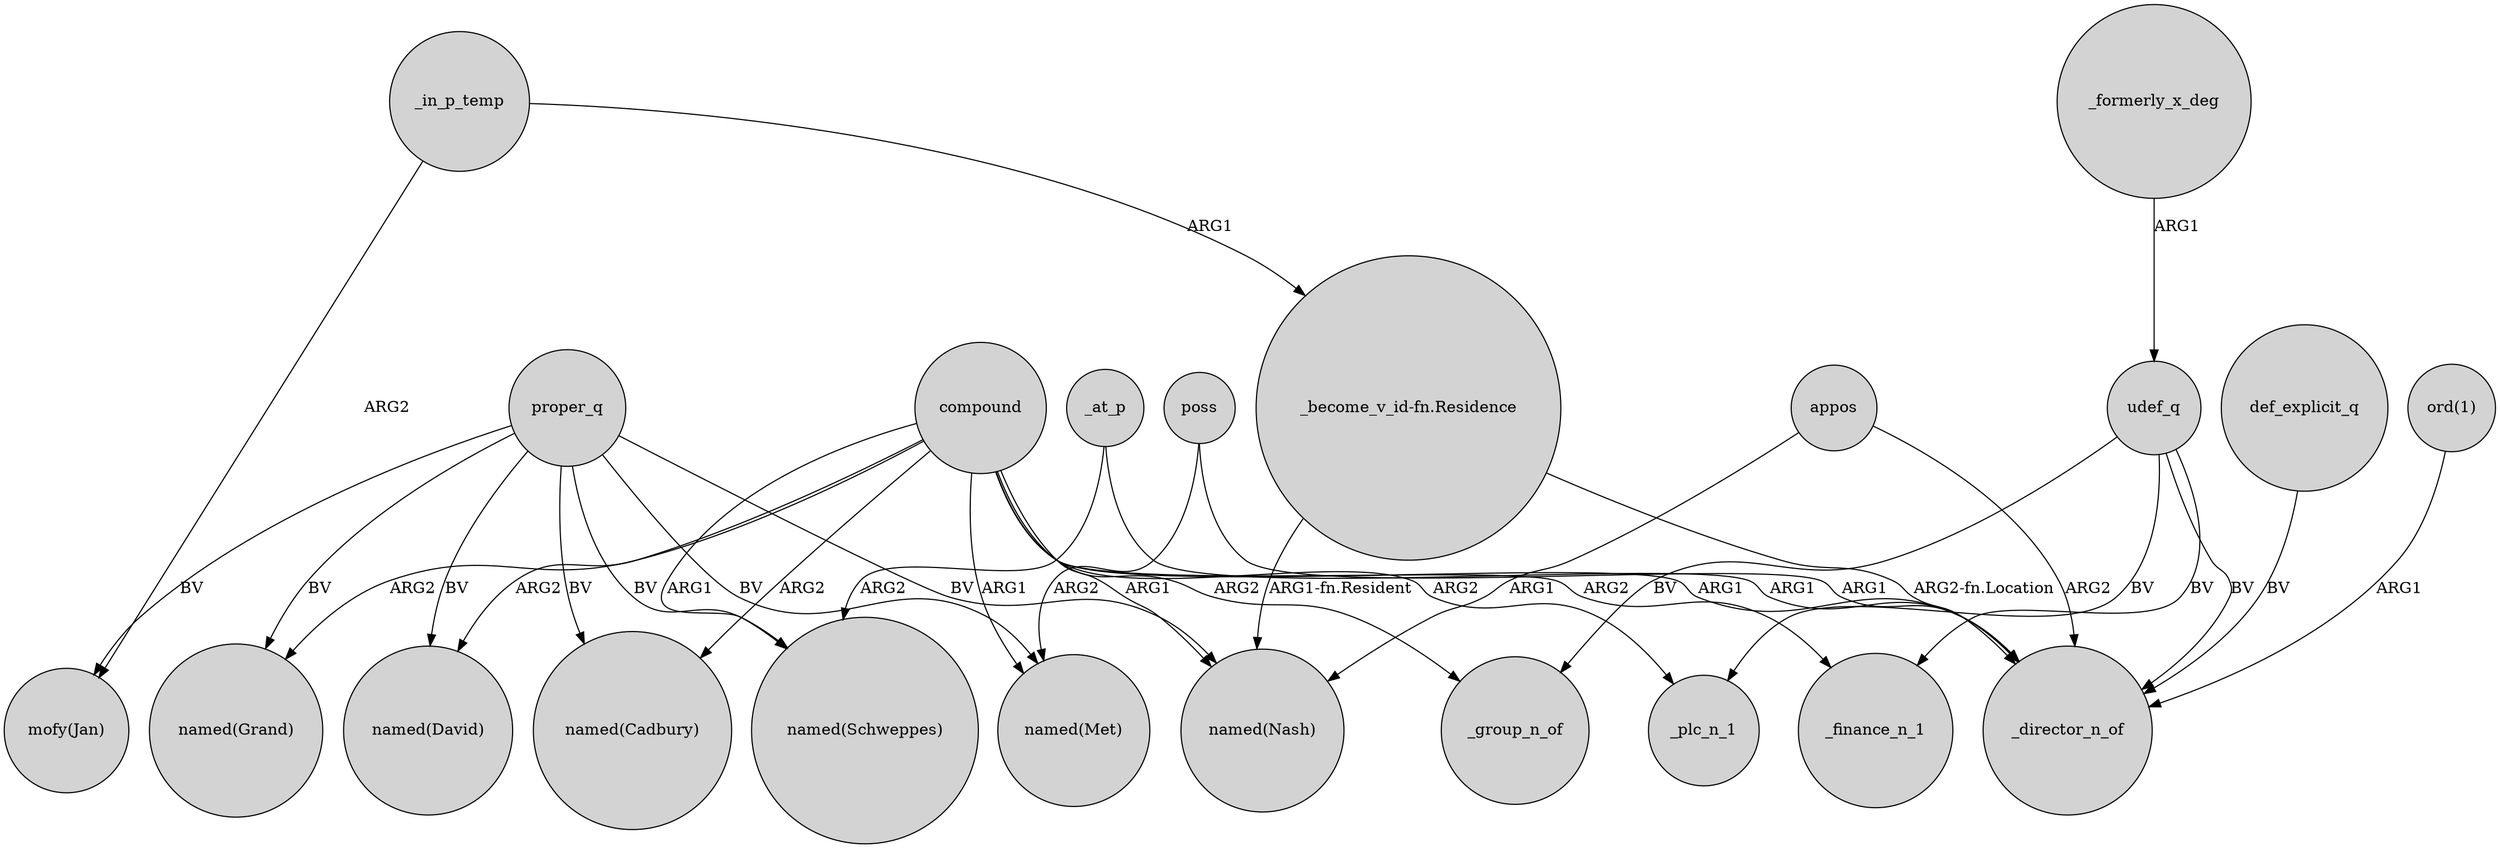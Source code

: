 digraph {
	node [shape=circle style=filled]
	udef_q -> _director_n_of [label=BV]
	"_become_v_id-fn.Residence" -> "named(Nash)" [label="ARG1-fn.Resident"]
	_in_p_temp -> "_become_v_id-fn.Residence" [label=ARG1]
	udef_q -> _group_n_of [label=BV]
	proper_q -> "mofy(Jan)" [label=BV]
	compound -> _plc_n_1 [label=ARG2]
	udef_q -> _finance_n_1 [label=BV]
	def_explicit_q -> _director_n_of [label=BV]
	compound -> "named(Cadbury)" [label=ARG2]
	proper_q -> "named(Schweppes)" [label=BV]
	poss -> _director_n_of [label=ARG1]
	appos -> _director_n_of [label=ARG2]
	proper_q -> "named(Grand)" [label=BV]
	_formerly_x_deg -> udef_q [label=ARG1]
	proper_q -> "named(Cadbury)" [label=BV]
	"ord(1)" -> _director_n_of [label=ARG1]
	"_become_v_id-fn.Residence" -> _director_n_of [label="ARG2-fn.Location"]
	proper_q -> "named(Met)" [label=BV]
	compound -> _finance_n_1 [label=ARG2]
	_at_p -> _director_n_of [label=ARG1]
	compound -> _group_n_of [label=ARG2]
	compound -> "named(Schweppes)" [label=ARG1]
	proper_q -> "named(Nash)" [label=BV]
	compound -> "named(Grand)" [label=ARG2]
	appos -> "named(Nash)" [label=ARG1]
	compound -> _director_n_of [label=ARG1]
	poss -> "named(Met)" [label=ARG2]
	udef_q -> _plc_n_1 [label=BV]
	_in_p_temp -> "mofy(Jan)" [label=ARG2]
	compound -> "named(Met)" [label=ARG1]
	_at_p -> "named(Schweppes)" [label=ARG2]
	proper_q -> "named(David)" [label=BV]
	compound -> "named(David)" [label=ARG2]
	compound -> "named(Nash)" [label=ARG1]
}
